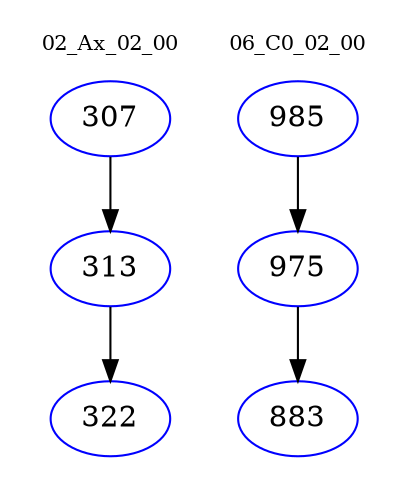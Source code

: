 digraph{
subgraph cluster_0 {
color = white
label = "02_Ax_02_00";
fontsize=10;
T0_307 [label="307", color="blue"]
T0_307 -> T0_313 [color="black"]
T0_313 [label="313", color="blue"]
T0_313 -> T0_322 [color="black"]
T0_322 [label="322", color="blue"]
}
subgraph cluster_1 {
color = white
label = "06_C0_02_00";
fontsize=10;
T1_985 [label="985", color="blue"]
T1_985 -> T1_975 [color="black"]
T1_975 [label="975", color="blue"]
T1_975 -> T1_883 [color="black"]
T1_883 [label="883", color="blue"]
}
}
